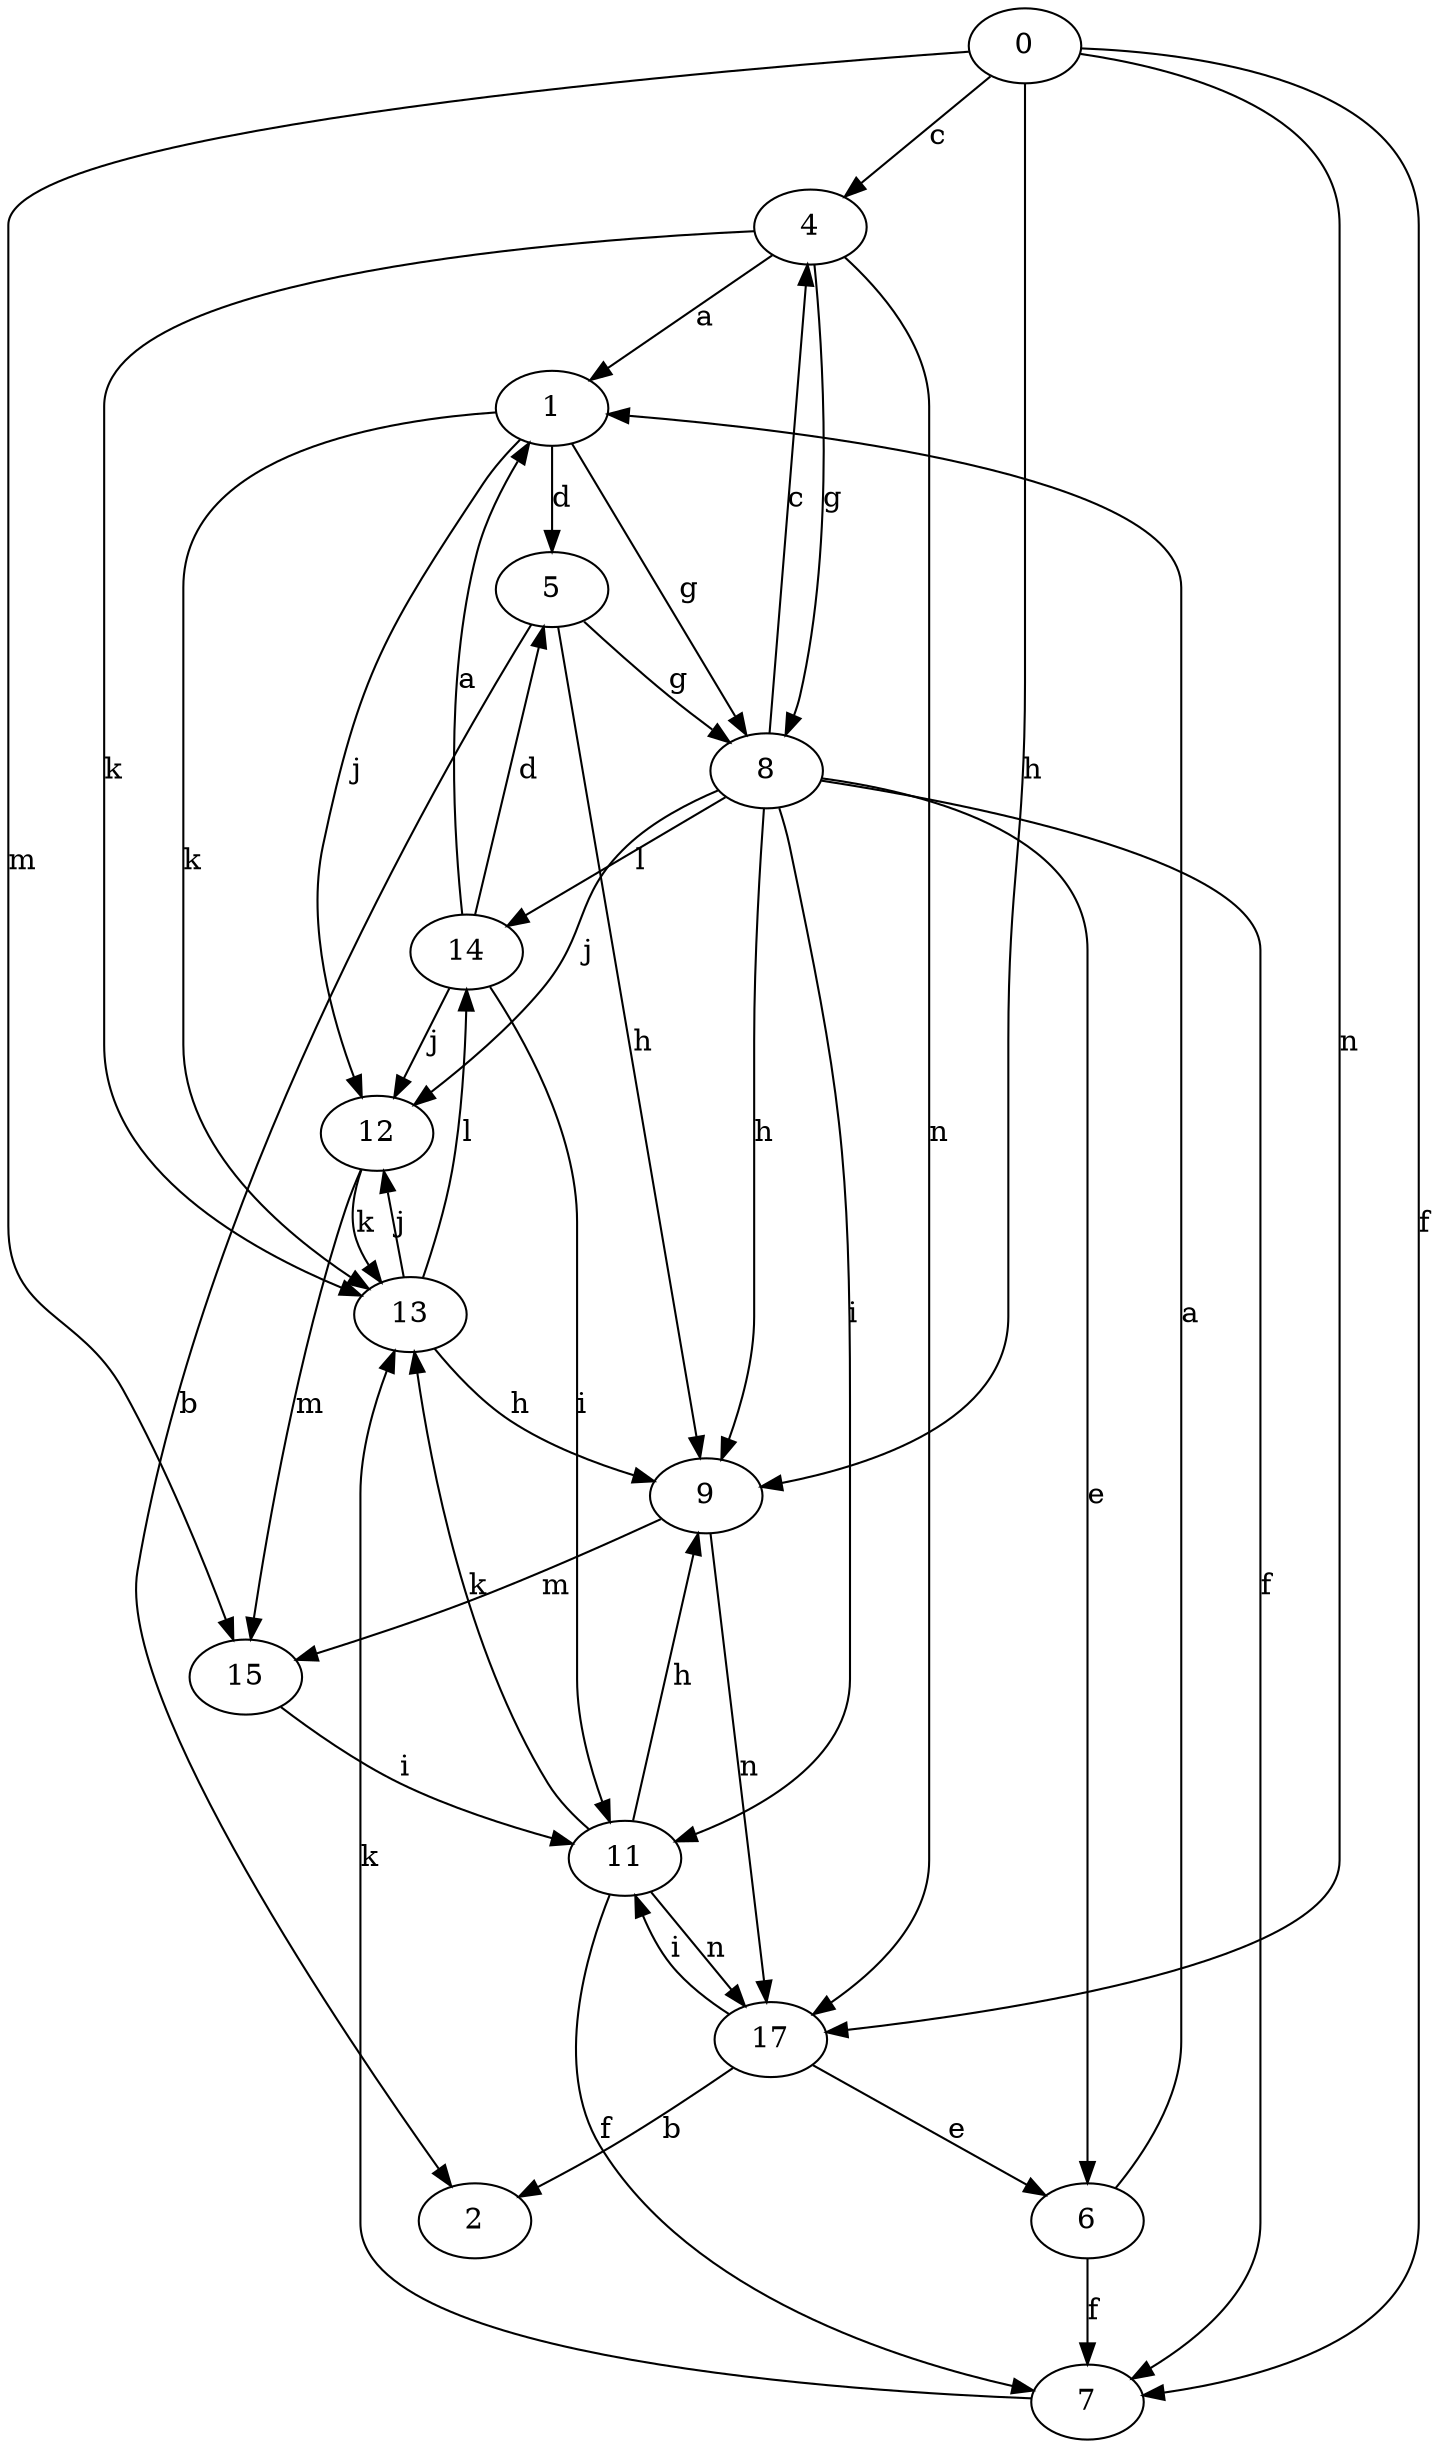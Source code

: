 strict digraph  {
0;
1;
2;
4;
5;
6;
7;
8;
9;
11;
12;
13;
14;
15;
17;
0 -> 4  [label=c];
0 -> 7  [label=f];
0 -> 9  [label=h];
0 -> 15  [label=m];
0 -> 17  [label=n];
1 -> 5  [label=d];
1 -> 8  [label=g];
1 -> 12  [label=j];
1 -> 13  [label=k];
4 -> 1  [label=a];
4 -> 8  [label=g];
4 -> 13  [label=k];
4 -> 17  [label=n];
5 -> 2  [label=b];
5 -> 8  [label=g];
5 -> 9  [label=h];
6 -> 1  [label=a];
6 -> 7  [label=f];
7 -> 13  [label=k];
8 -> 4  [label=c];
8 -> 6  [label=e];
8 -> 7  [label=f];
8 -> 9  [label=h];
8 -> 11  [label=i];
8 -> 12  [label=j];
8 -> 14  [label=l];
9 -> 15  [label=m];
9 -> 17  [label=n];
11 -> 7  [label=f];
11 -> 9  [label=h];
11 -> 13  [label=k];
11 -> 17  [label=n];
12 -> 13  [label=k];
12 -> 15  [label=m];
13 -> 9  [label=h];
13 -> 12  [label=j];
13 -> 14  [label=l];
14 -> 1  [label=a];
14 -> 5  [label=d];
14 -> 11  [label=i];
14 -> 12  [label=j];
15 -> 11  [label=i];
17 -> 2  [label=b];
17 -> 6  [label=e];
17 -> 11  [label=i];
}
